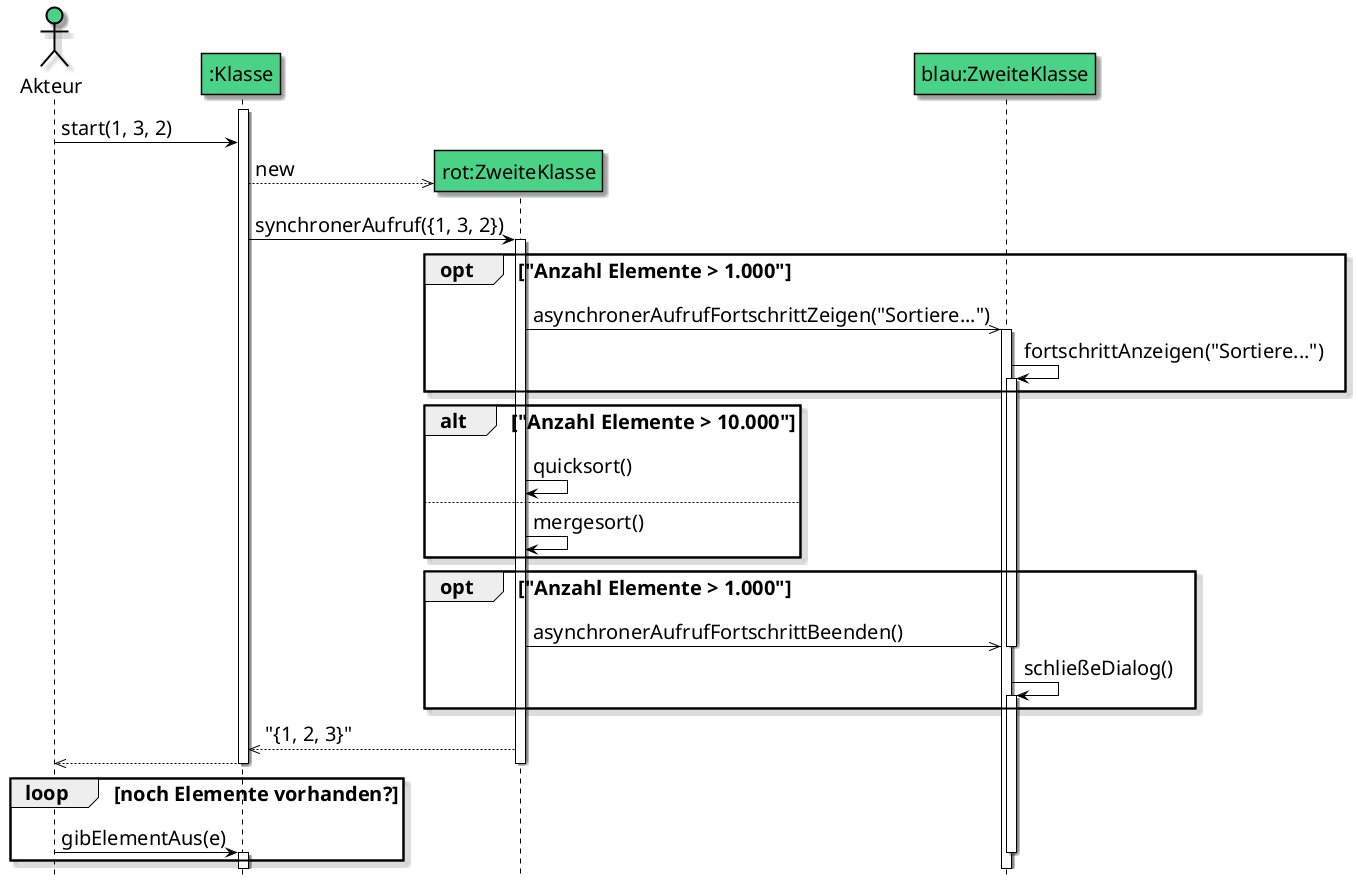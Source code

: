 @startuml

skin rose

skinparam sequence {
  BackgroundColor #4AD386
  BorderColor #a0a0a0
  BackgroundColor<<Main>> gold
  BorderColor black
  ArrowColor black
  FontName  Arial Unicode MS
  FontSize 20

  LifeLineBorderColor black
  LifeLineBackgroundColor AE396

  ParticipantBackgroundColor 4AD386
  ParticipantBorderColor black
}

skinparam actor {
  BackgroundColor #4AD386
  BorderColor #a0a0a0
  BackgroundColor<<Main>> gold
  BorderColor black
  ArrowColor black
  FontName  Arial Unicode MS
  FontSize 20

  LifeLineBorderColor black
  LifeLineBackgroundColor AE396

}

skinparam classFontSize 24
skinparam classAttributeIconSize 0
skinparam defaultFontSize 20

skinparam ArrowColor black
skinparam ArrowThickness 1

hide circle
hide footbox

actor Akteur
participant ":Klasse" as unnamed
participant "rot:ZweiteKlasse" as rot
participant "blau:ZweiteKlasse" as blau

activate unnamed
Akteur -> unnamed: start(1, 3, 2)
create rot
unnamed -->> rot : new
unnamed -> rot: synchronerAufruf({1, 3, 2})
activate rot
opt "Anzahl Elemente > 1.000"
rot ->> blau: asynchronerAufrufFortschrittZeigen("Sortiere...")
activate blau
blau -> blau: fortschrittAnzeigen("Sortiere...")
activate blau
end
alt "Anzahl Elemente > 10.000"
rot -> rot: quicksort()
else
rot -> rot: mergesort()
end
opt "Anzahl Elemente > 1.000"
rot ->> blau: asynchronerAufrufFortschrittBeenden()
deactivate blau
blau -> blau: schließeDialog()
activate blau
end
rot -->> unnamed : "{1, 2, 3}"
unnamed -->> Akteur
deactivate rot
deactivate unnamed
loop noch Elemente vorhanden?
Akteur -> unnamed : gibElementAus(e)
deactivate blau
activate unnamed
deactivate unnamed
end

@enduml
